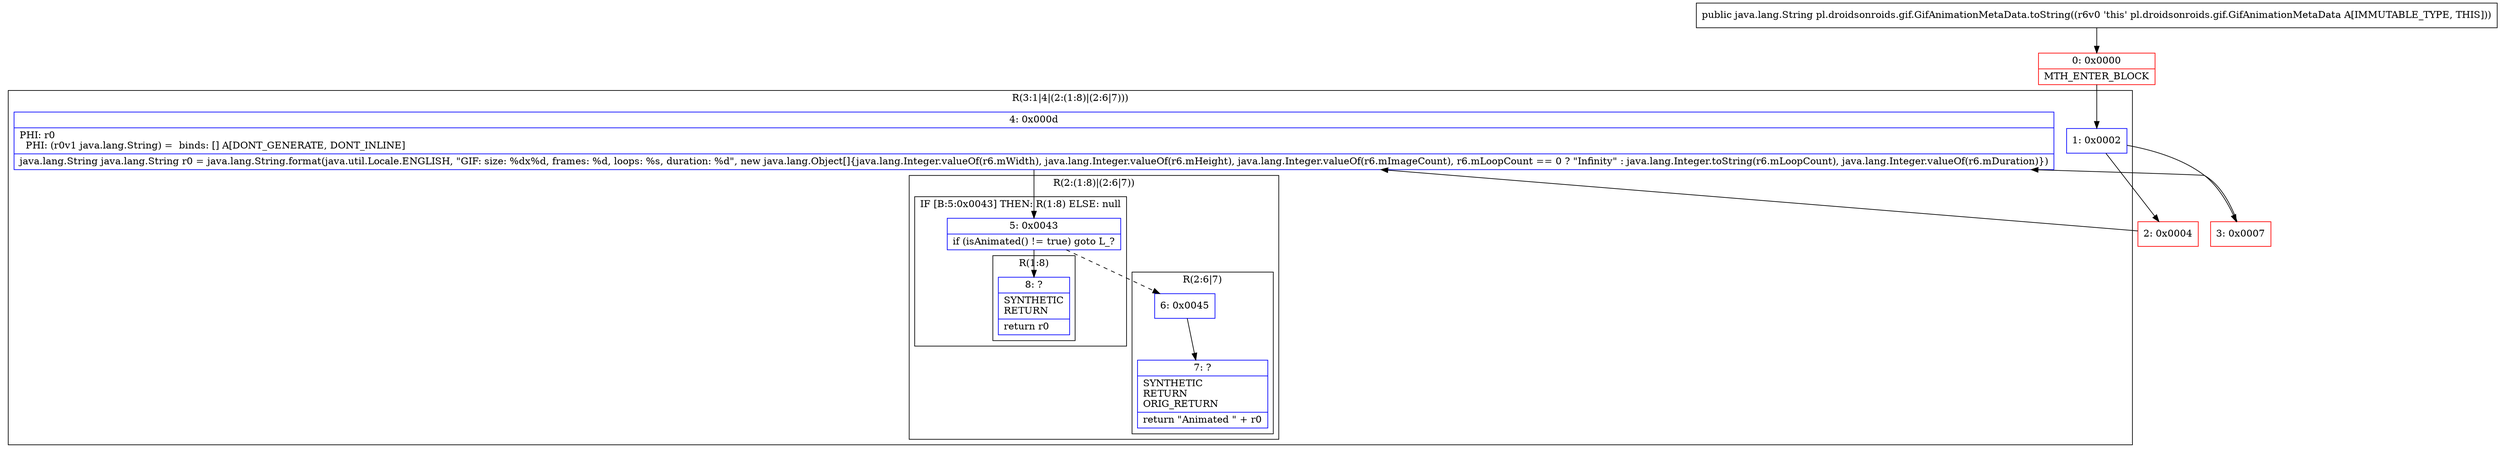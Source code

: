 digraph "CFG forpl.droidsonroids.gif.GifAnimationMetaData.toString()Ljava\/lang\/String;" {
subgraph cluster_Region_684988960 {
label = "R(3:1|4|(2:(1:8)|(2:6|7)))";
node [shape=record,color=blue];
Node_1 [shape=record,label="{1\:\ 0x0002}"];
Node_4 [shape=record,label="{4\:\ 0x000d|PHI: r0 \l  PHI: (r0v1 java.lang.String) =  binds: [] A[DONT_GENERATE, DONT_INLINE]\l|java.lang.String java.lang.String r0 = java.lang.String.format(java.util.Locale.ENGLISH, \"GIF: size: %dx%d, frames: %d, loops: %s, duration: %d\", new java.lang.Object[]\{java.lang.Integer.valueOf(r6.mWidth), java.lang.Integer.valueOf(r6.mHeight), java.lang.Integer.valueOf(r6.mImageCount), r6.mLoopCount == 0 ? \"Infinity\" : java.lang.Integer.toString(r6.mLoopCount), java.lang.Integer.valueOf(r6.mDuration)\})\l}"];
subgraph cluster_Region_1518578600 {
label = "R(2:(1:8)|(2:6|7))";
node [shape=record,color=blue];
subgraph cluster_IfRegion_1071331906 {
label = "IF [B:5:0x0043] THEN: R(1:8) ELSE: null";
node [shape=record,color=blue];
Node_5 [shape=record,label="{5\:\ 0x0043|if (isAnimated() != true) goto L_?\l}"];
subgraph cluster_Region_1103238981 {
label = "R(1:8)";
node [shape=record,color=blue];
Node_8 [shape=record,label="{8\:\ ?|SYNTHETIC\lRETURN\l|return r0\l}"];
}
}
subgraph cluster_Region_1338968255 {
label = "R(2:6|7)";
node [shape=record,color=blue];
Node_6 [shape=record,label="{6\:\ 0x0045}"];
Node_7 [shape=record,label="{7\:\ ?|SYNTHETIC\lRETURN\lORIG_RETURN\l|return \"Animated \" + r0\l}"];
}
}
}
Node_0 [shape=record,color=red,label="{0\:\ 0x0000|MTH_ENTER_BLOCK\l}"];
Node_2 [shape=record,color=red,label="{2\:\ 0x0004}"];
Node_3 [shape=record,color=red,label="{3\:\ 0x0007}"];
MethodNode[shape=record,label="{public java.lang.String pl.droidsonroids.gif.GifAnimationMetaData.toString((r6v0 'this' pl.droidsonroids.gif.GifAnimationMetaData A[IMMUTABLE_TYPE, THIS])) }"];
MethodNode -> Node_0;
Node_1 -> Node_2;
Node_1 -> Node_3;
Node_4 -> Node_5;
Node_5 -> Node_6[style=dashed];
Node_5 -> Node_8;
Node_6 -> Node_7;
Node_0 -> Node_1;
Node_2 -> Node_4;
Node_3 -> Node_4;
}

